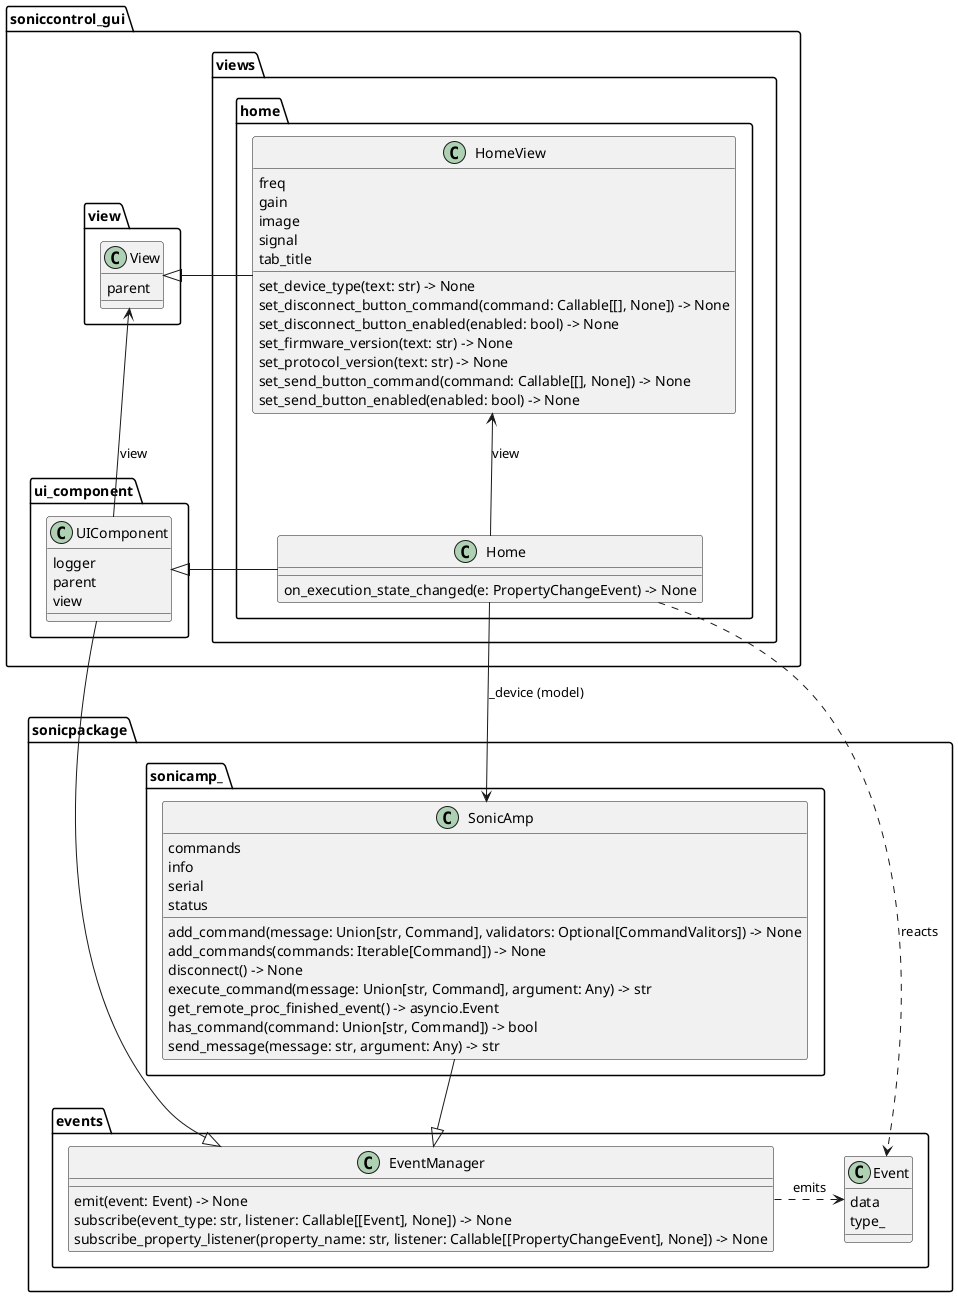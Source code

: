 @startuml MVP Code 

set separator . 
top to bottom direction

class "View" as soniccontrol_gui.view.View {
  parent
}

class "UIComponent" as soniccontrol_gui.ui_component.UIComponent {
  logger
  parent
  view
}

class "Home" as soniccontrol_gui.views.home.Home {
  on_execution_state_changed(e: PropertyChangeEvent) -> None
}

class "HomeView" as soniccontrol_gui.views.home.HomeView {
  freq
  gain
  image
  signal
  tab_title
  set_device_type(text: str) -> None
  set_disconnect_button_command(command: Callable[[], None]) -> None
  set_disconnect_button_enabled(enabled: bool) -> None
  set_firmware_version(text: str) -> None
  set_protocol_version(text: str) -> None
  set_send_button_command(command: Callable[[], None]) -> None
  set_send_button_enabled(enabled: bool) -> None
}

class "Event" as sonicpackage.events.Event {
  data
  type_
}

class "EventManager" as sonicpackage.events.EventManager {
  emit(event: Event) -> None
  subscribe(event_type: str, listener: Callable[[Event], None]) -> None
  subscribe_property_listener(property_name: str, listener: Callable[[PropertyChangeEvent], None]) -> None
}

class "SonicAmp" as sonicpackage.sonicamp_.SonicAmp {
  commands
  info
  serial
  status
  add_command(message: Union[str, Command], validators: Optional[CommandValitors]) -> None
  add_commands(commands: Iterable[Command]) -> None
  disconnect() -> None
  execute_command(message: Union[str, Command], argument: Any) -> str
  get_remote_proc_finished_event() -> asyncio.Event
  has_command(command: Union[str, Command]) -> bool
  send_message(message: str, argument: Any) -> str
}


soniccontrol_gui.views.home.HomeView -l-|> soniccontrol_gui.view.View
soniccontrol_gui.ui_component.UIComponent -u-> soniccontrol_gui.view.View : view

soniccontrol_gui.views.home.Home -l-|> soniccontrol_gui.ui_component.UIComponent
soniccontrol_gui.views.home.Home -u-> soniccontrol_gui.views.home.HomeView : view
soniccontrol_gui.views.home.Home .r.> sonicpackage.events.Event : reacts

sonicpackage.events.EventManager .r.> sonicpackage.events.Event : emits

sonicpackage.sonicamp_.SonicAmp -d-|> sonicpackage.events.EventManager
soniccontrol_gui.ui_component.UIComponent -d-|> sonicpackage.events.EventManager
soniccontrol_gui.views.home.Home -d-> sonicpackage.sonicamp_.SonicAmp : _device (model)

@enduml